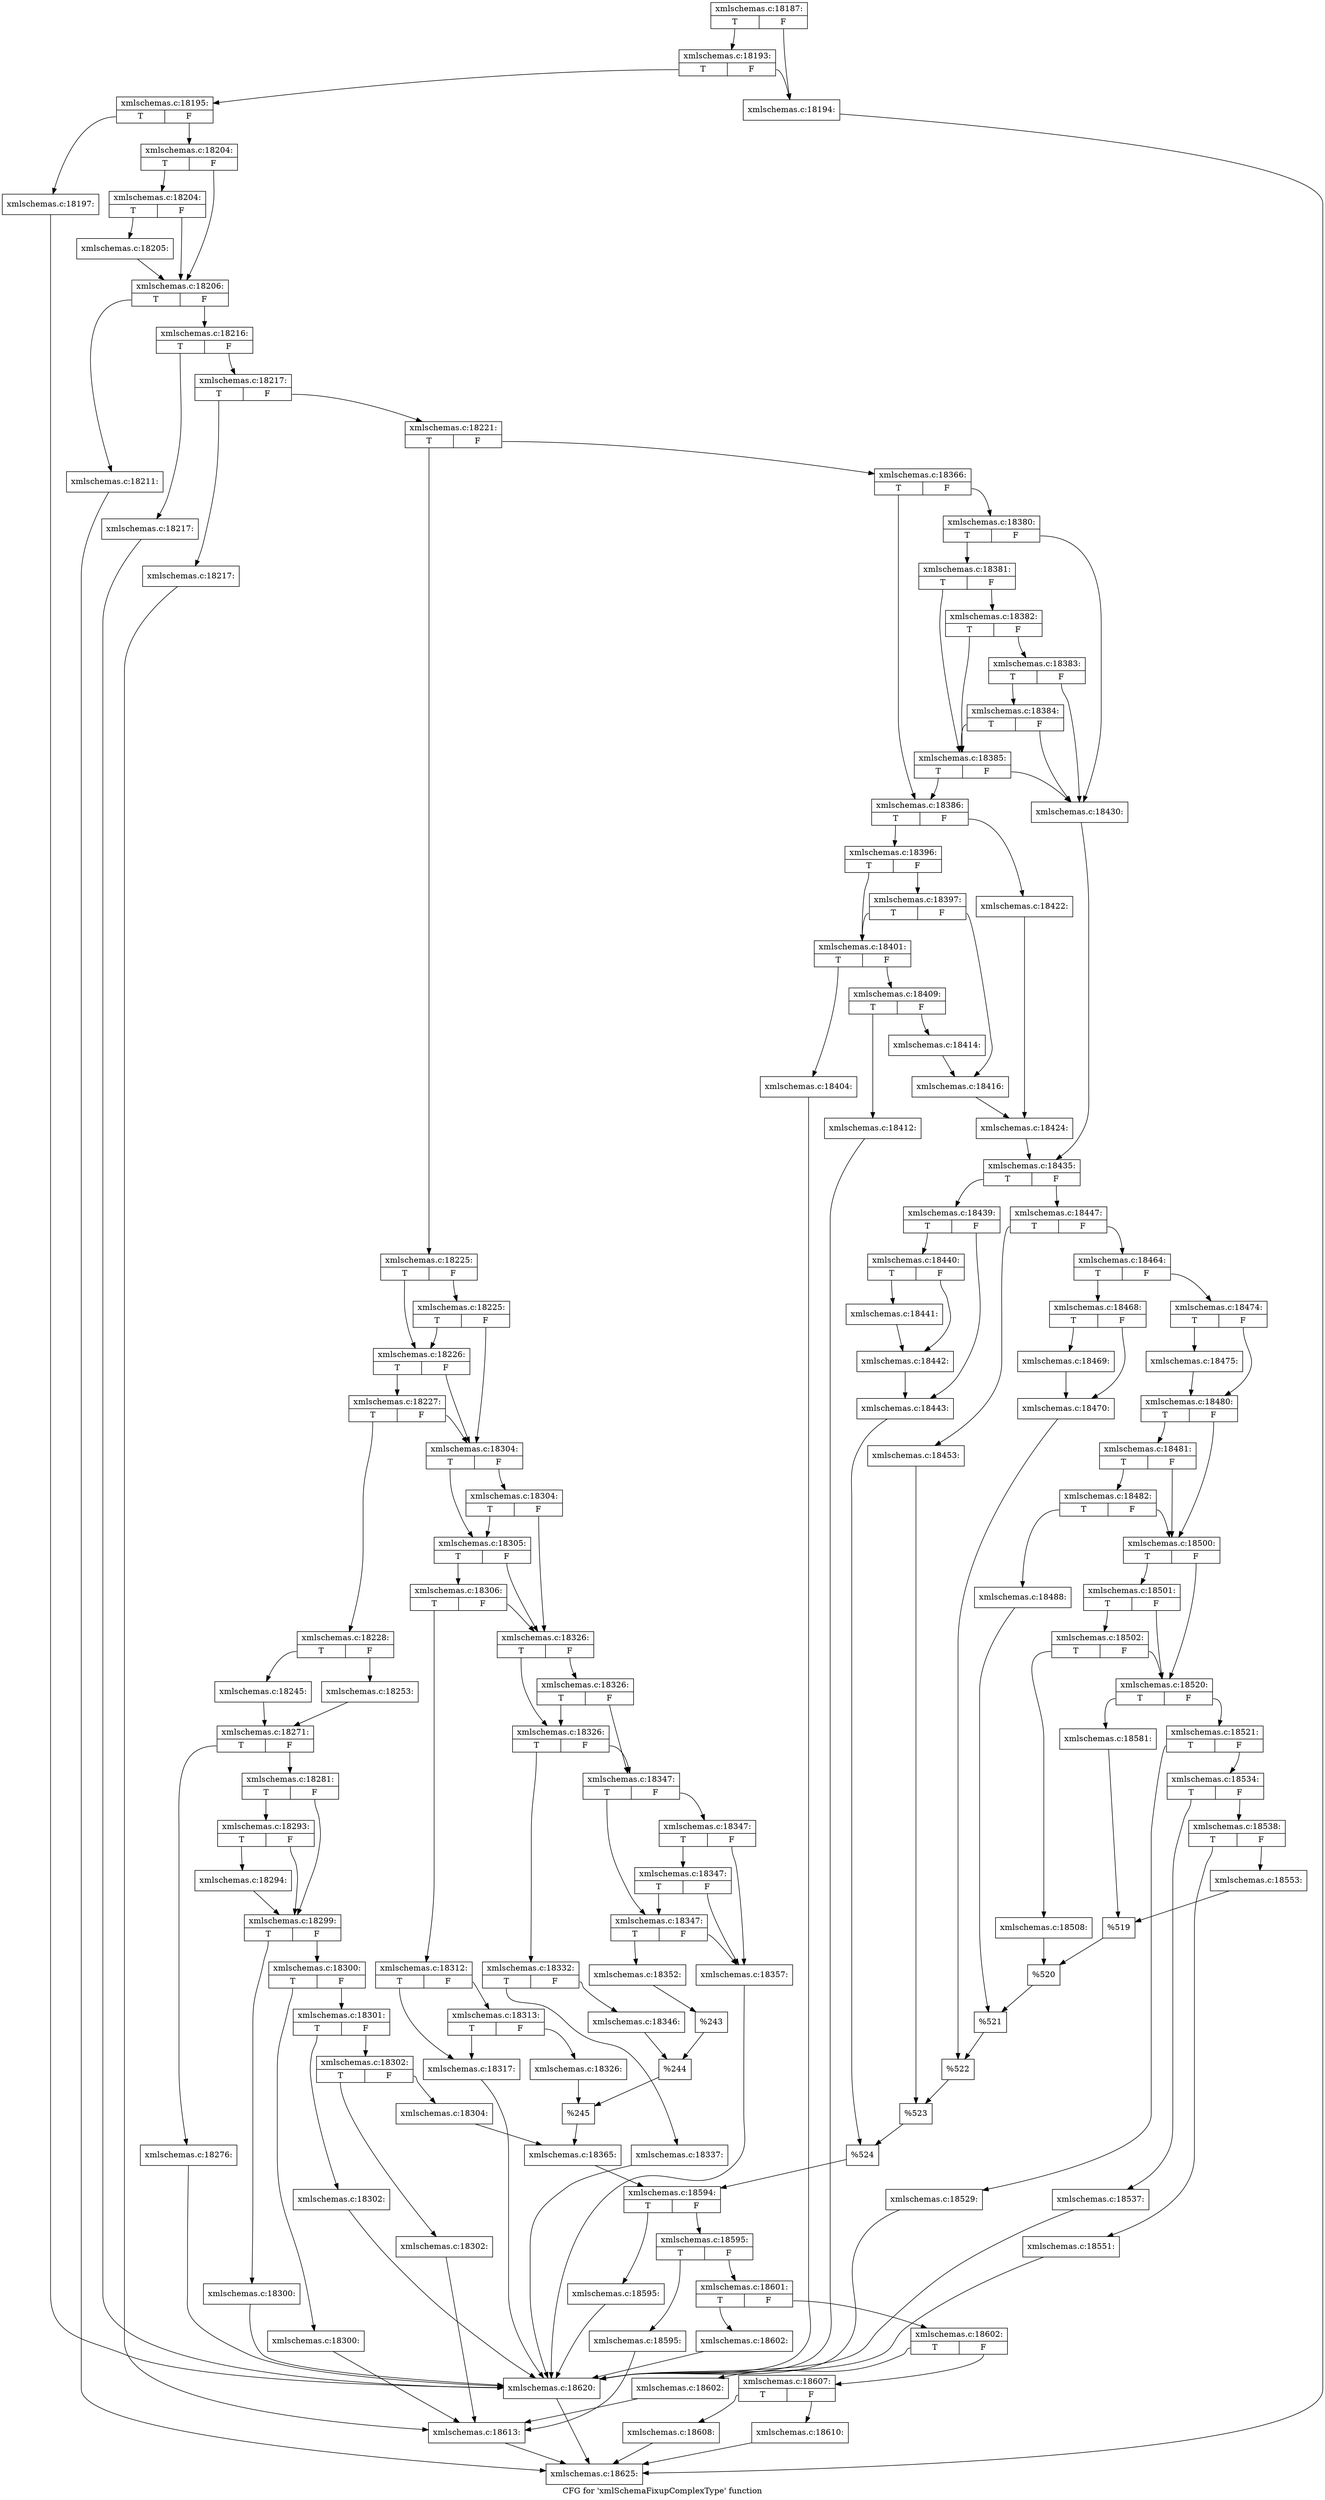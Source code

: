 digraph "CFG for 'xmlSchemaFixupComplexType' function" {
	label="CFG for 'xmlSchemaFixupComplexType' function";

	Node0x55d0264e95e0 [shape=record,label="{xmlschemas.c:18187:|{<s0>T|<s1>F}}"];
	Node0x55d0264e95e0:s0 -> Node0x55d0264f23a0;
	Node0x55d0264e95e0:s1 -> Node0x55d0264f2300;
	Node0x55d0264f23a0 [shape=record,label="{xmlschemas.c:18193:|{<s0>T|<s1>F}}"];
	Node0x55d0264f23a0:s0 -> Node0x55d0264f2350;
	Node0x55d0264f23a0:s1 -> Node0x55d0264f2300;
	Node0x55d0264f2300 [shape=record,label="{xmlschemas.c:18194:}"];
	Node0x55d0264f2300 -> Node0x55d0264e9630;
	Node0x55d0264f2350 [shape=record,label="{xmlschemas.c:18195:|{<s0>T|<s1>F}}"];
	Node0x55d0264f2350:s0 -> Node0x55d0264f2e40;
	Node0x55d0264f2350:s1 -> Node0x55d0264f2e90;
	Node0x55d0264f2e40 [shape=record,label="{xmlschemas.c:18197:}"];
	Node0x55d0264f2e40 -> Node0x55d0264f3cf0;
	Node0x55d0264f2e90 [shape=record,label="{xmlschemas.c:18204:|{<s0>T|<s1>F}}"];
	Node0x55d0264f2e90:s0 -> Node0x55d0264f3f70;
	Node0x55d0264f2e90:s1 -> Node0x55d0264f3f20;
	Node0x55d0264f3f70 [shape=record,label="{xmlschemas.c:18204:|{<s0>T|<s1>F}}"];
	Node0x55d0264f3f70:s0 -> Node0x55d0264f3ed0;
	Node0x55d0264f3f70:s1 -> Node0x55d0264f3f20;
	Node0x55d0264f3ed0 [shape=record,label="{xmlschemas.c:18205:}"];
	Node0x55d0264f3ed0 -> Node0x55d0264f3f20;
	Node0x55d0264f3f20 [shape=record,label="{xmlschemas.c:18206:|{<s0>T|<s1>F}}"];
	Node0x55d0264f3f20:s0 -> Node0x55d0264f48d0;
	Node0x55d0264f3f20:s1 -> Node0x55d0264f4920;
	Node0x55d0264f48d0 [shape=record,label="{xmlschemas.c:18211:}"];
	Node0x55d0264f48d0 -> Node0x55d0264e9630;
	Node0x55d0264f4920 [shape=record,label="{xmlschemas.c:18216:|{<s0>T|<s1>F}}"];
	Node0x55d0264f4920:s0 -> Node0x55d0264f5a30;
	Node0x55d0264f4920:s1 -> Node0x55d0264f5a80;
	Node0x55d0264f5a30 [shape=record,label="{xmlschemas.c:18217:}"];
	Node0x55d0264f5a30 -> Node0x55d0264f3cf0;
	Node0x55d0264f5a80 [shape=record,label="{xmlschemas.c:18217:|{<s0>T|<s1>F}}"];
	Node0x55d0264f5a80:s0 -> Node0x55d0264f5c80;
	Node0x55d0264f5a80:s1 -> Node0x55d0264f5cd0;
	Node0x55d0264f5c80 [shape=record,label="{xmlschemas.c:18217:}"];
	Node0x55d0264f5c80 -> Node0x55d0264f5f20;
	Node0x55d0264f5cd0 [shape=record,label="{xmlschemas.c:18221:|{<s0>T|<s1>F}}"];
	Node0x55d0264f5cd0:s0 -> Node0x55d0264f6010;
	Node0x55d0264f5cd0:s1 -> Node0x55d0264f60b0;
	Node0x55d0264f6010 [shape=record,label="{xmlschemas.c:18225:|{<s0>T|<s1>F}}"];
	Node0x55d0264f6010:s0 -> Node0x55d0264f6710;
	Node0x55d0264f6010:s1 -> Node0x55d0264f6790;
	Node0x55d0264f6790 [shape=record,label="{xmlschemas.c:18225:|{<s0>T|<s1>F}}"];
	Node0x55d0264f6790:s0 -> Node0x55d0264f6710;
	Node0x55d0264f6790:s1 -> Node0x55d0264f6640;
	Node0x55d0264f6710 [shape=record,label="{xmlschemas.c:18226:|{<s0>T|<s1>F}}"];
	Node0x55d0264f6710:s0 -> Node0x55d0264f6690;
	Node0x55d0264f6710:s1 -> Node0x55d0264f6640;
	Node0x55d0264f6690 [shape=record,label="{xmlschemas.c:18227:|{<s0>T|<s1>F}}"];
	Node0x55d0264f6690:s0 -> Node0x55d0264f65a0;
	Node0x55d0264f6690:s1 -> Node0x55d0264f6640;
	Node0x55d0264f65a0 [shape=record,label="{xmlschemas.c:18228:|{<s0>T|<s1>F}}"];
	Node0x55d0264f65a0:s0 -> Node0x55d0264f7880;
	Node0x55d0264f65a0:s1 -> Node0x55d0264f7920;
	Node0x55d0264f7880 [shape=record,label="{xmlschemas.c:18245:}"];
	Node0x55d0264f7880 -> Node0x55d0264f78d0;
	Node0x55d0264f7920 [shape=record,label="{xmlschemas.c:18253:}"];
	Node0x55d0264f7920 -> Node0x55d0264f78d0;
	Node0x55d0264f78d0 [shape=record,label="{xmlschemas.c:18271:|{<s0>T|<s1>F}}"];
	Node0x55d0264f78d0:s0 -> Node0x55d0264f8ec0;
	Node0x55d0264f78d0:s1 -> Node0x55d0264f8f10;
	Node0x55d0264f8ec0 [shape=record,label="{xmlschemas.c:18276:}"];
	Node0x55d0264f8ec0 -> Node0x55d0264f3cf0;
	Node0x55d0264f8f10 [shape=record,label="{xmlschemas.c:18281:|{<s0>T|<s1>F}}"];
	Node0x55d0264f8f10:s0 -> Node0x55d0264fa700;
	Node0x55d0264f8f10:s1 -> Node0x55d0264fa6b0;
	Node0x55d0264fa700 [shape=record,label="{xmlschemas.c:18293:|{<s0>T|<s1>F}}"];
	Node0x55d0264fa700:s0 -> Node0x55d0264fa660;
	Node0x55d0264fa700:s1 -> Node0x55d0264fa6b0;
	Node0x55d0264fa660 [shape=record,label="{xmlschemas.c:18294:}"];
	Node0x55d0264fa660 -> Node0x55d0264fa6b0;
	Node0x55d0264fa6b0 [shape=record,label="{xmlschemas.c:18299:|{<s0>T|<s1>F}}"];
	Node0x55d0264fa6b0:s0 -> Node0x55d0264fb300;
	Node0x55d0264fa6b0:s1 -> Node0x55d0264fb350;
	Node0x55d0264fb300 [shape=record,label="{xmlschemas.c:18300:}"];
	Node0x55d0264fb300 -> Node0x55d0264f3cf0;
	Node0x55d0264fb350 [shape=record,label="{xmlschemas.c:18300:|{<s0>T|<s1>F}}"];
	Node0x55d0264fb350:s0 -> Node0x55d0264fb610;
	Node0x55d0264fb350:s1 -> Node0x55d0264fb660;
	Node0x55d0264fb610 [shape=record,label="{xmlschemas.c:18300:}"];
	Node0x55d0264fb610 -> Node0x55d0264f5f20;
	Node0x55d0264fb660 [shape=record,label="{xmlschemas.c:18301:|{<s0>T|<s1>F}}"];
	Node0x55d0264fb660:s0 -> Node0x55d0264fbbf0;
	Node0x55d0264fb660:s1 -> Node0x55d0264fbc40;
	Node0x55d0264fbbf0 [shape=record,label="{xmlschemas.c:18302:}"];
	Node0x55d0264fbbf0 -> Node0x55d0264f3cf0;
	Node0x55d0264fbc40 [shape=record,label="{xmlschemas.c:18302:|{<s0>T|<s1>F}}"];
	Node0x55d0264fbc40:s0 -> Node0x55d0264fbf00;
	Node0x55d0264fbc40:s1 -> Node0x55d0264fbf50;
	Node0x55d0264fbf00 [shape=record,label="{xmlschemas.c:18302:}"];
	Node0x55d0264fbf00 -> Node0x55d0264f5f20;
	Node0x55d0264fbf50 [shape=record,label="{xmlschemas.c:18304:}"];
	Node0x55d0264fbf50 -> Node0x55d0264f65f0;
	Node0x55d0264f6640 [shape=record,label="{xmlschemas.c:18304:|{<s0>T|<s1>F}}"];
	Node0x55d0264f6640:s0 -> Node0x55d0264fc470;
	Node0x55d0264f6640:s1 -> Node0x55d0264fc4f0;
	Node0x55d0264fc4f0 [shape=record,label="{xmlschemas.c:18304:|{<s0>T|<s1>F}}"];
	Node0x55d0264fc4f0:s0 -> Node0x55d0264fc470;
	Node0x55d0264fc4f0:s1 -> Node0x55d0264fc3a0;
	Node0x55d0264fc470 [shape=record,label="{xmlschemas.c:18305:|{<s0>T|<s1>F}}"];
	Node0x55d0264fc470:s0 -> Node0x55d0264fc3f0;
	Node0x55d0264fc470:s1 -> Node0x55d0264fc3a0;
	Node0x55d0264fc3f0 [shape=record,label="{xmlschemas.c:18306:|{<s0>T|<s1>F}}"];
	Node0x55d0264fc3f0:s0 -> Node0x55d0264fc300;
	Node0x55d0264fc3f0:s1 -> Node0x55d0264fc3a0;
	Node0x55d0264fc300 [shape=record,label="{xmlschemas.c:18312:|{<s0>T|<s1>F}}"];
	Node0x55d0264fc300:s0 -> Node0x55d0264fd1b0;
	Node0x55d0264fc300:s1 -> Node0x55d0264fd250;
	Node0x55d0264fd250 [shape=record,label="{xmlschemas.c:18313:|{<s0>T|<s1>F}}"];
	Node0x55d0264fd250:s0 -> Node0x55d0264fd1b0;
	Node0x55d0264fd250:s1 -> Node0x55d0264fd200;
	Node0x55d0264fd1b0 [shape=record,label="{xmlschemas.c:18317:}"];
	Node0x55d0264fd1b0 -> Node0x55d0264f3cf0;
	Node0x55d0264fd200 [shape=record,label="{xmlschemas.c:18326:}"];
	Node0x55d0264fd200 -> Node0x55d0264fc350;
	Node0x55d0264fc3a0 [shape=record,label="{xmlschemas.c:18326:|{<s0>T|<s1>F}}"];
	Node0x55d0264fc3a0:s0 -> Node0x55d0264fe730;
	Node0x55d0264fc3a0:s1 -> Node0x55d0264fe7b0;
	Node0x55d0264fe7b0 [shape=record,label="{xmlschemas.c:18326:|{<s0>T|<s1>F}}"];
	Node0x55d0264fe7b0:s0 -> Node0x55d0264fe730;
	Node0x55d0264fe7b0:s1 -> Node0x55d0264fe6e0;
	Node0x55d0264fe730 [shape=record,label="{xmlschemas.c:18326:|{<s0>T|<s1>F}}"];
	Node0x55d0264fe730:s0 -> Node0x55d0264fe640;
	Node0x55d0264fe730:s1 -> Node0x55d0264fe6e0;
	Node0x55d0264fe640 [shape=record,label="{xmlschemas.c:18332:|{<s0>T|<s1>F}}"];
	Node0x55d0264fe640:s0 -> Node0x55d0264f5150;
	Node0x55d0264fe640:s1 -> Node0x55d0264f51a0;
	Node0x55d0264f5150 [shape=record,label="{xmlschemas.c:18337:}"];
	Node0x55d0264f5150 -> Node0x55d0264f3cf0;
	Node0x55d0264f51a0 [shape=record,label="{xmlschemas.c:18346:}"];
	Node0x55d0264f51a0 -> Node0x55d0264fe690;
	Node0x55d0264fe6e0 [shape=record,label="{xmlschemas.c:18347:|{<s0>T|<s1>F}}"];
	Node0x55d0264fe6e0:s0 -> Node0x55d0265001c0;
	Node0x55d0264fe6e0:s1 -> Node0x55d026500240;
	Node0x55d026500240 [shape=record,label="{xmlschemas.c:18347:|{<s0>T|<s1>F}}"];
	Node0x55d026500240:s0 -> Node0x55d026500500;
	Node0x55d026500240:s1 -> Node0x55d026500170;
	Node0x55d026500500 [shape=record,label="{xmlschemas.c:18347:|{<s0>T|<s1>F}}"];
	Node0x55d026500500:s0 -> Node0x55d0265001c0;
	Node0x55d026500500:s1 -> Node0x55d026500170;
	Node0x55d0265001c0 [shape=record,label="{xmlschemas.c:18347:|{<s0>T|<s1>F}}"];
	Node0x55d0265001c0:s0 -> Node0x55d0265000d0;
	Node0x55d0265001c0:s1 -> Node0x55d026500170;
	Node0x55d0265000d0 [shape=record,label="{xmlschemas.c:18352:}"];
	Node0x55d0265000d0 -> Node0x55d026500120;
	Node0x55d026500170 [shape=record,label="{xmlschemas.c:18357:}"];
	Node0x55d026500170 -> Node0x55d0264f3cf0;
	Node0x55d026500120 [shape=record,label="{%243}"];
	Node0x55d026500120 -> Node0x55d0264fe690;
	Node0x55d0264fe690 [shape=record,label="{%244}"];
	Node0x55d0264fe690 -> Node0x55d0264fc350;
	Node0x55d0264fc350 [shape=record,label="{%245}"];
	Node0x55d0264fc350 -> Node0x55d0264f65f0;
	Node0x55d0264f65f0 [shape=record,label="{xmlschemas.c:18365:}"];
	Node0x55d0264f65f0 -> Node0x55d0264f6060;
	Node0x55d0264f60b0 [shape=record,label="{xmlschemas.c:18366:|{<s0>T|<s1>F}}"];
	Node0x55d0264f60b0:s0 -> Node0x55d026502590;
	Node0x55d0264f60b0:s1 -> Node0x55d026502680;
	Node0x55d026502680 [shape=record,label="{xmlschemas.c:18380:|{<s0>T|<s1>F}}"];
	Node0x55d026502680:s0 -> Node0x55d026502a20;
	Node0x55d026502680:s1 -> Node0x55d026502630;
	Node0x55d026502a20 [shape=record,label="{xmlschemas.c:18381:|{<s0>T|<s1>F}}"];
	Node0x55d026502a20:s0 -> Node0x55d0265029a0;
	Node0x55d026502a20:s1 -> Node0x55d026502e50;
	Node0x55d026502e50 [shape=record,label="{xmlschemas.c:18382:|{<s0>T|<s1>F}}"];
	Node0x55d026502e50:s0 -> Node0x55d0265029a0;
	Node0x55d026502e50:s1 -> Node0x55d026502dd0;
	Node0x55d026502dd0 [shape=record,label="{xmlschemas.c:18383:|{<s0>T|<s1>F}}"];
	Node0x55d026502dd0:s0 -> Node0x55d026503790;
	Node0x55d026502dd0:s1 -> Node0x55d026502630;
	Node0x55d026503790 [shape=record,label="{xmlschemas.c:18384:|{<s0>T|<s1>F}}"];
	Node0x55d026503790:s0 -> Node0x55d0265029a0;
	Node0x55d026503790:s1 -> Node0x55d026502630;
	Node0x55d0265029a0 [shape=record,label="{xmlschemas.c:18385:|{<s0>T|<s1>F}}"];
	Node0x55d0265029a0:s0 -> Node0x55d026502590;
	Node0x55d0265029a0:s1 -> Node0x55d026502630;
	Node0x55d026502590 [shape=record,label="{xmlschemas.c:18386:|{<s0>T|<s1>F}}"];
	Node0x55d026502590:s0 -> Node0x55d026504500;
	Node0x55d026502590:s1 -> Node0x55d0265045a0;
	Node0x55d026504500 [shape=record,label="{xmlschemas.c:18396:|{<s0>T|<s1>F}}"];
	Node0x55d026504500:s0 -> Node0x55d026504a50;
	Node0x55d026504500:s1 -> Node0x55d026504af0;
	Node0x55d026504af0 [shape=record,label="{xmlschemas.c:18397:|{<s0>T|<s1>F}}"];
	Node0x55d026504af0:s0 -> Node0x55d026504a50;
	Node0x55d026504af0:s1 -> Node0x55d026504aa0;
	Node0x55d026504a50 [shape=record,label="{xmlschemas.c:18401:|{<s0>T|<s1>F}}"];
	Node0x55d026504a50:s0 -> Node0x55d026505770;
	Node0x55d026504a50:s1 -> Node0x55d0265057c0;
	Node0x55d026505770 [shape=record,label="{xmlschemas.c:18404:}"];
	Node0x55d026505770 -> Node0x55d0264f3cf0;
	Node0x55d0265057c0 [shape=record,label="{xmlschemas.c:18409:|{<s0>T|<s1>F}}"];
	Node0x55d0265057c0:s0 -> Node0x55d026506350;
	Node0x55d0265057c0:s1 -> Node0x55d0265063a0;
	Node0x55d026506350 [shape=record,label="{xmlschemas.c:18412:}"];
	Node0x55d026506350 -> Node0x55d0264f3cf0;
	Node0x55d0265063a0 [shape=record,label="{xmlschemas.c:18414:}"];
	Node0x55d0265063a0 -> Node0x55d026504aa0;
	Node0x55d026504aa0 [shape=record,label="{xmlschemas.c:18416:}"];
	Node0x55d026504aa0 -> Node0x55d026504550;
	Node0x55d0265045a0 [shape=record,label="{xmlschemas.c:18422:}"];
	Node0x55d0265045a0 -> Node0x55d026504550;
	Node0x55d026504550 [shape=record,label="{xmlschemas.c:18424:}"];
	Node0x55d026504550 -> Node0x55d0265025e0;
	Node0x55d026502630 [shape=record,label="{xmlschemas.c:18430:}"];
	Node0x55d026502630 -> Node0x55d0265025e0;
	Node0x55d0265025e0 [shape=record,label="{xmlschemas.c:18435:|{<s0>T|<s1>F}}"];
	Node0x55d0265025e0:s0 -> Node0x55d026507910;
	Node0x55d0265025e0:s1 -> Node0x55d0265079b0;
	Node0x55d026507910 [shape=record,label="{xmlschemas.c:18439:|{<s0>T|<s1>F}}"];
	Node0x55d026507910:s0 -> Node0x55d026507e30;
	Node0x55d026507910:s1 -> Node0x55d026507e80;
	Node0x55d026507e30 [shape=record,label="{xmlschemas.c:18440:|{<s0>T|<s1>F}}"];
	Node0x55d026507e30:s0 -> Node0x55d026508370;
	Node0x55d026507e30:s1 -> Node0x55d0265083c0;
	Node0x55d026508370 [shape=record,label="{xmlschemas.c:18441:}"];
	Node0x55d026508370 -> Node0x55d0265083c0;
	Node0x55d0265083c0 [shape=record,label="{xmlschemas.c:18442:}"];
	Node0x55d0265083c0 -> Node0x55d026507e80;
	Node0x55d026507e80 [shape=record,label="{xmlschemas.c:18443:}"];
	Node0x55d026507e80 -> Node0x55d026507960;
	Node0x55d0265079b0 [shape=record,label="{xmlschemas.c:18447:|{<s0>T|<s1>F}}"];
	Node0x55d0265079b0:s0 -> Node0x55d026508cf0;
	Node0x55d0265079b0:s1 -> Node0x55d026508d90;
	Node0x55d026508cf0 [shape=record,label="{xmlschemas.c:18453:}"];
	Node0x55d026508cf0 -> Node0x55d026508d40;
	Node0x55d026508d90 [shape=record,label="{xmlschemas.c:18464:|{<s0>T|<s1>F}}"];
	Node0x55d026508d90:s0 -> Node0x55d026509e50;
	Node0x55d026508d90:s1 -> Node0x55d026509ef0;
	Node0x55d026509e50 [shape=record,label="{xmlschemas.c:18468:|{<s0>T|<s1>F}}"];
	Node0x55d026509e50:s0 -> Node0x55d02650a3e0;
	Node0x55d026509e50:s1 -> Node0x55d02650a430;
	Node0x55d02650a3e0 [shape=record,label="{xmlschemas.c:18469:}"];
	Node0x55d02650a3e0 -> Node0x55d02650a430;
	Node0x55d02650a430 [shape=record,label="{xmlschemas.c:18470:}"];
	Node0x55d02650a430 -> Node0x55d026509ea0;
	Node0x55d026509ef0 [shape=record,label="{xmlschemas.c:18474:|{<s0>T|<s1>F}}"];
	Node0x55d026509ef0:s0 -> Node0x55d02650ac70;
	Node0x55d026509ef0:s1 -> Node0x55d02650acc0;
	Node0x55d02650ac70 [shape=record,label="{xmlschemas.c:18475:}"];
	Node0x55d02650ac70 -> Node0x55d02650acc0;
	Node0x55d02650acc0 [shape=record,label="{xmlschemas.c:18480:|{<s0>T|<s1>F}}"];
	Node0x55d02650acc0:s0 -> Node0x55d02650b5a0;
	Node0x55d02650acc0:s1 -> Node0x55d02650b4d0;
	Node0x55d02650b5a0 [shape=record,label="{xmlschemas.c:18481:|{<s0>T|<s1>F}}"];
	Node0x55d02650b5a0:s0 -> Node0x55d02650b520;
	Node0x55d02650b5a0:s1 -> Node0x55d02650b4d0;
	Node0x55d02650b520 [shape=record,label="{xmlschemas.c:18482:|{<s0>T|<s1>F}}"];
	Node0x55d02650b520:s0 -> Node0x55d02650b430;
	Node0x55d02650b520:s1 -> Node0x55d02650b4d0;
	Node0x55d02650b430 [shape=record,label="{xmlschemas.c:18488:}"];
	Node0x55d02650b430 -> Node0x55d02650b480;
	Node0x55d02650b4d0 [shape=record,label="{xmlschemas.c:18500:|{<s0>T|<s1>F}}"];
	Node0x55d02650b4d0:s0 -> Node0x55d02650d070;
	Node0x55d02650b4d0:s1 -> Node0x55d02650cfa0;
	Node0x55d02650d070 [shape=record,label="{xmlschemas.c:18501:|{<s0>T|<s1>F}}"];
	Node0x55d02650d070:s0 -> Node0x55d02650cff0;
	Node0x55d02650d070:s1 -> Node0x55d02650cfa0;
	Node0x55d02650cff0 [shape=record,label="{xmlschemas.c:18502:|{<s0>T|<s1>F}}"];
	Node0x55d02650cff0:s0 -> Node0x55d02650cf00;
	Node0x55d02650cff0:s1 -> Node0x55d02650cfa0;
	Node0x55d02650cf00 [shape=record,label="{xmlschemas.c:18508:}"];
	Node0x55d02650cf00 -> Node0x55d02650cf50;
	Node0x55d02650cfa0 [shape=record,label="{xmlschemas.c:18520:|{<s0>T|<s1>F}}"];
	Node0x55d02650cfa0:s0 -> Node0x55d02650ea60;
	Node0x55d02650cfa0:s1 -> Node0x55d02650e9c0;
	Node0x55d02650e9c0 [shape=record,label="{xmlschemas.c:18521:|{<s0>T|<s1>F}}"];
	Node0x55d02650e9c0:s0 -> Node0x55d02650f720;
	Node0x55d02650e9c0:s1 -> Node0x55d02650f770;
	Node0x55d02650f720 [shape=record,label="{xmlschemas.c:18529:}"];
	Node0x55d02650f720 -> Node0x55d0264f3cf0;
	Node0x55d02650f770 [shape=record,label="{xmlschemas.c:18534:|{<s0>T|<s1>F}}"];
	Node0x55d02650f770:s0 -> Node0x55d026510300;
	Node0x55d02650f770:s1 -> Node0x55d026510350;
	Node0x55d026510300 [shape=record,label="{xmlschemas.c:18537:}"];
	Node0x55d026510300 -> Node0x55d0264f3cf0;
	Node0x55d026510350 [shape=record,label="{xmlschemas.c:18538:|{<s0>T|<s1>F}}"];
	Node0x55d026510350:s0 -> Node0x55d026511950;
	Node0x55d026510350:s1 -> Node0x55d0265119a0;
	Node0x55d026511950 [shape=record,label="{xmlschemas.c:18551:}"];
	Node0x55d026511950 -> Node0x55d0264f3cf0;
	Node0x55d0265119a0 [shape=record,label="{xmlschemas.c:18553:}"];
	Node0x55d0265119a0 -> Node0x55d02650ea10;
	Node0x55d02650ea60 [shape=record,label="{xmlschemas.c:18581:}"];
	Node0x55d02650ea60 -> Node0x55d02650ea10;
	Node0x55d02650ea10 [shape=record,label="{%519}"];
	Node0x55d02650ea10 -> Node0x55d02650cf50;
	Node0x55d02650cf50 [shape=record,label="{%520}"];
	Node0x55d02650cf50 -> Node0x55d02650b480;
	Node0x55d02650b480 [shape=record,label="{%521}"];
	Node0x55d02650b480 -> Node0x55d026509ea0;
	Node0x55d026509ea0 [shape=record,label="{%522}"];
	Node0x55d026509ea0 -> Node0x55d026508d40;
	Node0x55d026508d40 [shape=record,label="{%523}"];
	Node0x55d026508d40 -> Node0x55d026507960;
	Node0x55d026507960 [shape=record,label="{%524}"];
	Node0x55d026507960 -> Node0x55d0264f6060;
	Node0x55d0264f6060 [shape=record,label="{xmlschemas.c:18594:|{<s0>T|<s1>F}}"];
	Node0x55d0264f6060:s0 -> Node0x55d026514370;
	Node0x55d0264f6060:s1 -> Node0x55d0265143c0;
	Node0x55d026514370 [shape=record,label="{xmlschemas.c:18595:}"];
	Node0x55d026514370 -> Node0x55d0264f3cf0;
	Node0x55d0265143c0 [shape=record,label="{xmlschemas.c:18595:|{<s0>T|<s1>F}}"];
	Node0x55d0265143c0:s0 -> Node0x55d026514590;
	Node0x55d0265143c0:s1 -> Node0x55d0265145e0;
	Node0x55d026514590 [shape=record,label="{xmlschemas.c:18595:}"];
	Node0x55d026514590 -> Node0x55d0264f5f20;
	Node0x55d0265145e0 [shape=record,label="{xmlschemas.c:18601:|{<s0>T|<s1>F}}"];
	Node0x55d0265145e0:s0 -> Node0x55d0265141e0;
	Node0x55d0265145e0:s1 -> Node0x55d026514cc0;
	Node0x55d0265141e0 [shape=record,label="{xmlschemas.c:18602:}"];
	Node0x55d0265141e0 -> Node0x55d0264f3cf0;
	Node0x55d026514cc0 [shape=record,label="{xmlschemas.c:18602:|{<s0>T|<s1>F}}"];
	Node0x55d026514cc0:s0 -> Node0x55d026514f20;
	Node0x55d026514cc0:s1 -> Node0x55d026514f70;
	Node0x55d026514f20 [shape=record,label="{xmlschemas.c:18602:}"];
	Node0x55d026514f20 -> Node0x55d0264f5f20;
	Node0x55d026514f70 [shape=record,label="{xmlschemas.c:18607:|{<s0>T|<s1>F}}"];
	Node0x55d026514f70:s0 -> Node0x55d026515260;
	Node0x55d026514f70:s1 -> Node0x55d026515300;
	Node0x55d026515260 [shape=record,label="{xmlschemas.c:18608:}"];
	Node0x55d026515260 -> Node0x55d0264e9630;
	Node0x55d026515300 [shape=record,label="{xmlschemas.c:18610:}"];
	Node0x55d026515300 -> Node0x55d0264e9630;
	Node0x55d0264f5f20 [shape=record,label="{xmlschemas.c:18613:}"];
	Node0x55d0264f5f20 -> Node0x55d0264e9630;
	Node0x55d0264f3cf0 [shape=record,label="{xmlschemas.c:18620:}"];
	Node0x55d0264f3cf0 -> Node0x55d0264e9630;
	Node0x55d0264e9630 [shape=record,label="{xmlschemas.c:18625:}"];
}
